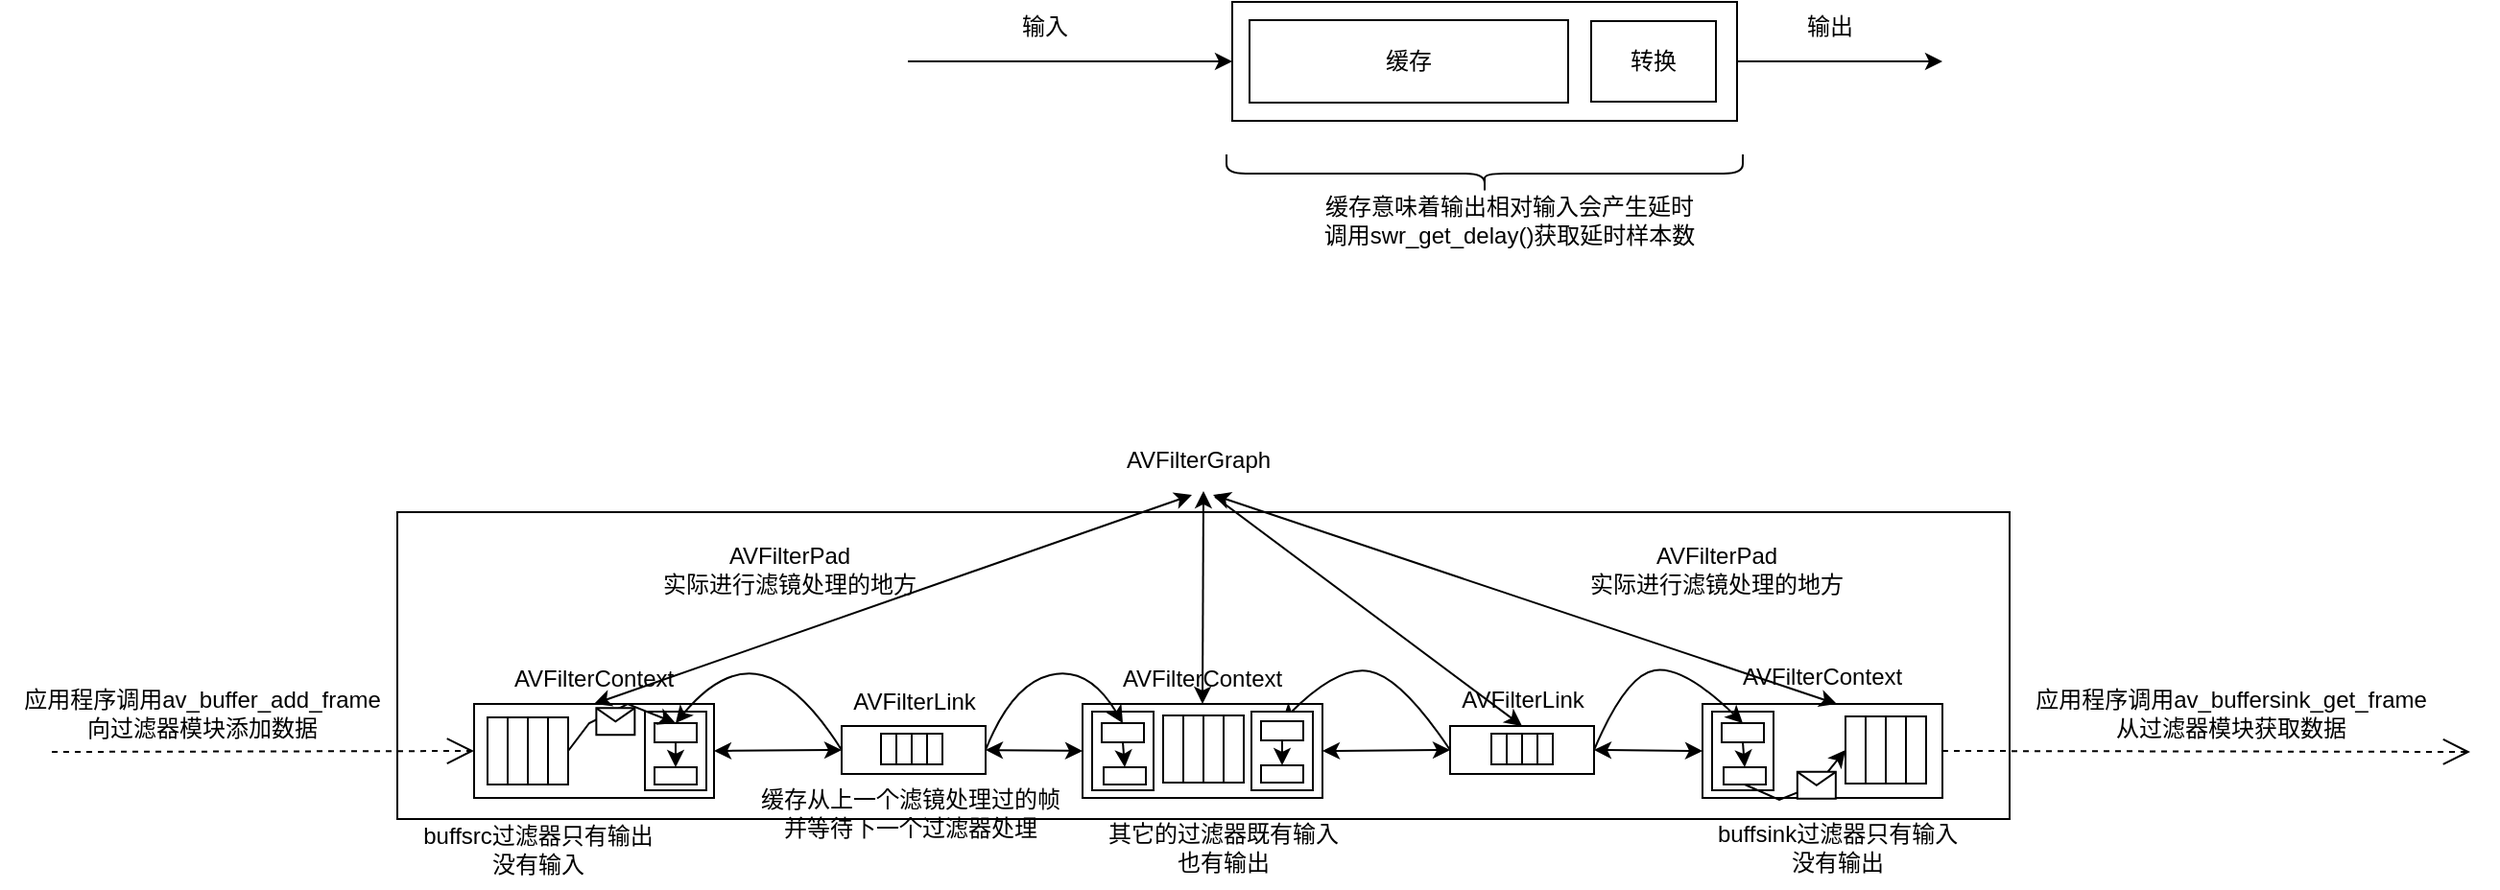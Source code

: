 <mxfile version="22.1.17" type="github">
  <diagram name="第 1 页" id="8ad2CBzuucdJZ7vBzMSo">
    <mxGraphModel dx="2027" dy="796" grid="1" gridSize="10" guides="1" tooltips="1" connect="1" arrows="1" fold="1" page="0" pageScale="1" pageWidth="827" pageHeight="1169" math="0" shadow="0">
      <root>
        <mxCell id="0" />
        <mxCell id="1" parent="0" />
        <mxCell id="O_S_b4lOYDDoJKvqsd-D-70" value="" style="rounded=0;whiteSpace=wrap;html=1;" vertex="1" parent="1">
          <mxGeometry x="-480" y="410" width="840" height="160" as="geometry" />
        </mxCell>
        <mxCell id="4ZghMbdApVTYlnWpCv2T-1" value="" style="rounded=0;whiteSpace=wrap;html=1;" parent="1" vertex="1">
          <mxGeometry x="-45" y="144" width="263" height="62" as="geometry" />
        </mxCell>
        <mxCell id="4ZghMbdApVTYlnWpCv2T-2" value="" style="endArrow=classic;html=1;rounded=0;exitX=1;exitY=0.5;exitDx=0;exitDy=0;" parent="1" source="4ZghMbdApVTYlnWpCv2T-1" edge="1">
          <mxGeometry width="50" height="50" relative="1" as="geometry">
            <mxPoint x="125" y="311" as="sourcePoint" />
            <mxPoint x="325" y="175" as="targetPoint" />
          </mxGeometry>
        </mxCell>
        <mxCell id="4ZghMbdApVTYlnWpCv2T-3" value="" style="endArrow=classic;html=1;rounded=0;entryX=0;entryY=0.5;entryDx=0;entryDy=0;" parent="1" target="4ZghMbdApVTYlnWpCv2T-1" edge="1">
          <mxGeometry width="50" height="50" relative="1" as="geometry">
            <mxPoint x="-214" y="175" as="sourcePoint" />
            <mxPoint x="-158" y="117" as="targetPoint" />
          </mxGeometry>
        </mxCell>
        <mxCell id="4ZghMbdApVTYlnWpCv2T-4" value="输入" style="text;html=1;align=center;verticalAlign=middle;resizable=0;points=[];autosize=1;strokeColor=none;fillColor=none;" parent="1" vertex="1">
          <mxGeometry x="-164" y="144" width="42" height="26" as="geometry" />
        </mxCell>
        <mxCell id="4ZghMbdApVTYlnWpCv2T-5" value="输出" style="text;html=1;align=center;verticalAlign=middle;resizable=0;points=[];autosize=1;strokeColor=none;fillColor=none;" parent="1" vertex="1">
          <mxGeometry x="245" y="144" width="42" height="26" as="geometry" />
        </mxCell>
        <mxCell id="4ZghMbdApVTYlnWpCv2T-6" value="缓存" style="rounded=0;whiteSpace=wrap;html=1;" parent="1" vertex="1">
          <mxGeometry x="-36" y="153.5" width="166" height="43" as="geometry" />
        </mxCell>
        <mxCell id="4ZghMbdApVTYlnWpCv2T-7" value="" style="shape=curlyBracket;whiteSpace=wrap;html=1;rounded=1;labelPosition=left;verticalLabelPosition=middle;align=right;verticalAlign=middle;size=0.5;rotation=-90;" parent="1" vertex="1">
          <mxGeometry x="76.5" y="99" width="20" height="269" as="geometry" />
        </mxCell>
        <mxCell id="4ZghMbdApVTYlnWpCv2T-8" value="缓存意味着输出相对输入会产生延时&lt;br&gt;调用swr_get_delay()获取延时样本数" style="text;html=1;align=center;verticalAlign=middle;resizable=0;points=[];autosize=1;strokeColor=none;fillColor=none;" parent="1" vertex="1">
          <mxGeometry x="-7" y="237.5" width="211" height="41" as="geometry" />
        </mxCell>
        <mxCell id="4ZghMbdApVTYlnWpCv2T-9" value="转换" style="rounded=0;whiteSpace=wrap;html=1;" parent="1" vertex="1">
          <mxGeometry x="142" y="154" width="65" height="42" as="geometry" />
        </mxCell>
        <mxCell id="O_S_b4lOYDDoJKvqsd-D-1" value="" style="rounded=0;whiteSpace=wrap;html=1;" vertex="1" parent="1">
          <mxGeometry x="-440" y="510" width="125" height="49" as="geometry" />
        </mxCell>
        <mxCell id="O_S_b4lOYDDoJKvqsd-D-2" value="AVFilterContext" style="text;html=1;align=center;verticalAlign=middle;resizable=0;points=[];autosize=1;strokeColor=none;fillColor=none;" vertex="1" parent="1">
          <mxGeometry x="-429" y="484" width="101" height="26" as="geometry" />
        </mxCell>
        <mxCell id="O_S_b4lOYDDoJKvqsd-D-4" value="" style="rounded=0;whiteSpace=wrap;html=1;" vertex="1" parent="1">
          <mxGeometry x="-433" y="517" width="42" height="35" as="geometry" />
        </mxCell>
        <mxCell id="O_S_b4lOYDDoJKvqsd-D-5" value="" style="endArrow=none;html=1;rounded=0;entryX=0.5;entryY=0;entryDx=0;entryDy=0;exitX=0.5;exitY=1;exitDx=0;exitDy=0;" edge="1" parent="1" source="O_S_b4lOYDDoJKvqsd-D-4" target="O_S_b4lOYDDoJKvqsd-D-4">
          <mxGeometry width="50" height="50" relative="1" as="geometry">
            <mxPoint x="-666" y="783" as="sourcePoint" />
            <mxPoint x="-616" y="733" as="targetPoint" />
          </mxGeometry>
        </mxCell>
        <mxCell id="O_S_b4lOYDDoJKvqsd-D-6" value="" style="endArrow=none;html=1;rounded=0;entryX=0.75;entryY=0;entryDx=0;entryDy=0;exitX=0.75;exitY=1;exitDx=0;exitDy=0;" edge="1" parent="1" source="O_S_b4lOYDDoJKvqsd-D-4" target="O_S_b4lOYDDoJKvqsd-D-4">
          <mxGeometry width="50" height="50" relative="1" as="geometry">
            <mxPoint x="-412" y="739" as="sourcePoint" />
            <mxPoint x="-362" y="689" as="targetPoint" />
          </mxGeometry>
        </mxCell>
        <mxCell id="O_S_b4lOYDDoJKvqsd-D-7" value="" style="endArrow=none;html=1;rounded=0;entryX=0.25;entryY=0;entryDx=0;entryDy=0;exitX=0.25;exitY=1;exitDx=0;exitDy=0;" edge="1" parent="1" source="O_S_b4lOYDDoJKvqsd-D-4" target="O_S_b4lOYDDoJKvqsd-D-4">
          <mxGeometry width="50" height="50" relative="1" as="geometry">
            <mxPoint x="-571" y="797" as="sourcePoint" />
            <mxPoint x="-521" y="747" as="targetPoint" />
          </mxGeometry>
        </mxCell>
        <mxCell id="O_S_b4lOYDDoJKvqsd-D-8" value="" style="rounded=0;whiteSpace=wrap;html=1;" vertex="1" parent="1">
          <mxGeometry x="-351" y="514" width="32" height="41" as="geometry" />
        </mxCell>
        <mxCell id="O_S_b4lOYDDoJKvqsd-D-10" value="" style="rounded=0;whiteSpace=wrap;html=1;" vertex="1" parent="1">
          <mxGeometry x="-346" y="520" width="22" height="10" as="geometry" />
        </mxCell>
        <mxCell id="O_S_b4lOYDDoJKvqsd-D-11" value="" style="rounded=0;whiteSpace=wrap;html=1;" vertex="1" parent="1">
          <mxGeometry x="-346" y="543" width="22" height="9" as="geometry" />
        </mxCell>
        <mxCell id="O_S_b4lOYDDoJKvqsd-D-12" value="" style="endArrow=classic;html=1;rounded=0;exitX=0.5;exitY=1;exitDx=0;exitDy=0;entryX=0.5;entryY=0;entryDx=0;entryDy=0;" edge="1" parent="1" source="O_S_b4lOYDDoJKvqsd-D-10" target="O_S_b4lOYDDoJKvqsd-D-11">
          <mxGeometry width="50" height="50" relative="1" as="geometry">
            <mxPoint x="-301" y="627" as="sourcePoint" />
            <mxPoint x="-251" y="577" as="targetPoint" />
          </mxGeometry>
        </mxCell>
        <mxCell id="O_S_b4lOYDDoJKvqsd-D-14" value="" style="endArrow=classic;startArrow=classic;html=1;rounded=0;exitX=1;exitY=0.5;exitDx=0;exitDy=0;entryX=0;entryY=0.5;entryDx=0;entryDy=0;" edge="1" parent="1" source="O_S_b4lOYDDoJKvqsd-D-1" target="O_S_b4lOYDDoJKvqsd-D-15">
          <mxGeometry width="50" height="50" relative="1" as="geometry">
            <mxPoint x="-262" y="567" as="sourcePoint" />
            <mxPoint x="-272" y="535" as="targetPoint" />
          </mxGeometry>
        </mxCell>
        <mxCell id="O_S_b4lOYDDoJKvqsd-D-15" value="" style="rounded=0;whiteSpace=wrap;html=1;" vertex="1" parent="1">
          <mxGeometry x="-248.5" y="521.5" width="75" height="25" as="geometry" />
        </mxCell>
        <mxCell id="O_S_b4lOYDDoJKvqsd-D-16" value="" style="rounded=0;whiteSpace=wrap;html=1;" vertex="1" parent="1">
          <mxGeometry x="-228" y="525.5" width="32" height="16" as="geometry" />
        </mxCell>
        <mxCell id="O_S_b4lOYDDoJKvqsd-D-17" value="" style="endArrow=none;html=1;rounded=0;entryX=0.75;entryY=0;entryDx=0;entryDy=0;exitX=0.75;exitY=1;exitDx=0;exitDy=0;" edge="1" parent="1" source="O_S_b4lOYDDoJKvqsd-D-16" target="O_S_b4lOYDDoJKvqsd-D-16">
          <mxGeometry width="50" height="50" relative="1" as="geometry">
            <mxPoint x="-335.5" y="684.5" as="sourcePoint" />
            <mxPoint x="-285.5" y="634.5" as="targetPoint" />
          </mxGeometry>
        </mxCell>
        <mxCell id="O_S_b4lOYDDoJKvqsd-D-18" value="" style="endArrow=none;html=1;rounded=0;entryX=0.5;entryY=0;entryDx=0;entryDy=0;exitX=0.5;exitY=1;exitDx=0;exitDy=0;" edge="1" parent="1" source="O_S_b4lOYDDoJKvqsd-D-16" target="O_S_b4lOYDDoJKvqsd-D-16">
          <mxGeometry width="50" height="50" relative="1" as="geometry">
            <mxPoint x="-519.5" y="760.5" as="sourcePoint" />
            <mxPoint x="-469.5" y="710.5" as="targetPoint" />
          </mxGeometry>
        </mxCell>
        <mxCell id="O_S_b4lOYDDoJKvqsd-D-19" value="" style="endArrow=none;html=1;rounded=0;entryX=0.25;entryY=0;entryDx=0;entryDy=0;exitX=0.25;exitY=1;exitDx=0;exitDy=0;" edge="1" parent="1" source="O_S_b4lOYDDoJKvqsd-D-16" target="O_S_b4lOYDDoJKvqsd-D-16">
          <mxGeometry width="50" height="50" relative="1" as="geometry">
            <mxPoint x="-424.5" y="682.5" as="sourcePoint" />
            <mxPoint x="-374.5" y="632.5" as="targetPoint" />
          </mxGeometry>
        </mxCell>
        <mxCell id="O_S_b4lOYDDoJKvqsd-D-20" value="AVFilterLink" style="text;html=1;align=center;verticalAlign=middle;resizable=0;points=[];autosize=1;strokeColor=none;fillColor=none;" vertex="1" parent="1">
          <mxGeometry x="-252" y="495.5" width="82" height="26" as="geometry" />
        </mxCell>
        <mxCell id="O_S_b4lOYDDoJKvqsd-D-21" value="" style="rounded=0;whiteSpace=wrap;html=1;" vertex="1" parent="1">
          <mxGeometry x="-123" y="510" width="125" height="49" as="geometry" />
        </mxCell>
        <mxCell id="O_S_b4lOYDDoJKvqsd-D-22" value="AVFilterContext" style="text;html=1;align=center;verticalAlign=middle;resizable=0;points=[];autosize=1;strokeColor=none;fillColor=none;" vertex="1" parent="1">
          <mxGeometry x="-112" y="484" width="101" height="26" as="geometry" />
        </mxCell>
        <mxCell id="O_S_b4lOYDDoJKvqsd-D-23" value="" style="rounded=0;whiteSpace=wrap;html=1;" vertex="1" parent="1">
          <mxGeometry x="-81" y="516" width="42" height="35" as="geometry" />
        </mxCell>
        <mxCell id="O_S_b4lOYDDoJKvqsd-D-24" value="" style="endArrow=none;html=1;rounded=0;entryX=0.5;entryY=0;entryDx=0;entryDy=0;exitX=0.5;exitY=1;exitDx=0;exitDy=0;" edge="1" source="O_S_b4lOYDDoJKvqsd-D-23" target="O_S_b4lOYDDoJKvqsd-D-23" parent="1">
          <mxGeometry width="50" height="50" relative="1" as="geometry">
            <mxPoint x="-475.5" y="778" as="sourcePoint" />
            <mxPoint x="-425.5" y="728" as="targetPoint" />
          </mxGeometry>
        </mxCell>
        <mxCell id="O_S_b4lOYDDoJKvqsd-D-25" value="" style="endArrow=none;html=1;rounded=0;entryX=0.75;entryY=0;entryDx=0;entryDy=0;exitX=0.75;exitY=1;exitDx=0;exitDy=0;" edge="1" source="O_S_b4lOYDDoJKvqsd-D-23" target="O_S_b4lOYDDoJKvqsd-D-23" parent="1">
          <mxGeometry width="50" height="50" relative="1" as="geometry">
            <mxPoint x="-221.5" y="734" as="sourcePoint" />
            <mxPoint x="-171.5" y="684" as="targetPoint" />
          </mxGeometry>
        </mxCell>
        <mxCell id="O_S_b4lOYDDoJKvqsd-D-26" value="" style="endArrow=none;html=1;rounded=0;entryX=0.25;entryY=0;entryDx=0;entryDy=0;exitX=0.25;exitY=1;exitDx=0;exitDy=0;" edge="1" source="O_S_b4lOYDDoJKvqsd-D-23" target="O_S_b4lOYDDoJKvqsd-D-23" parent="1">
          <mxGeometry width="50" height="50" relative="1" as="geometry">
            <mxPoint x="-380.5" y="792" as="sourcePoint" />
            <mxPoint x="-330.5" y="742" as="targetPoint" />
          </mxGeometry>
        </mxCell>
        <mxCell id="O_S_b4lOYDDoJKvqsd-D-27" value="" style="rounded=0;whiteSpace=wrap;html=1;" vertex="1" parent="1">
          <mxGeometry x="-118" y="514" width="32" height="41" as="geometry" />
        </mxCell>
        <mxCell id="O_S_b4lOYDDoJKvqsd-D-28" value="" style="rounded=0;whiteSpace=wrap;html=1;" vertex="1" parent="1">
          <mxGeometry x="-113" y="520" width="22" height="10" as="geometry" />
        </mxCell>
        <mxCell id="O_S_b4lOYDDoJKvqsd-D-29" value="" style="rounded=0;whiteSpace=wrap;html=1;" vertex="1" parent="1">
          <mxGeometry x="-112" y="543" width="22" height="9" as="geometry" />
        </mxCell>
        <mxCell id="O_S_b4lOYDDoJKvqsd-D-30" value="" style="endArrow=classic;html=1;rounded=0;entryX=0.5;entryY=0;entryDx=0;entryDy=0;exitX=0.5;exitY=1;exitDx=0;exitDy=0;" edge="1" source="O_S_b4lOYDDoJKvqsd-D-28" target="O_S_b4lOYDDoJKvqsd-D-29" parent="1">
          <mxGeometry width="50" height="50" relative="1" as="geometry">
            <mxPoint x="-76" y="547" as="sourcePoint" />
            <mxPoint x="-12" y="577" as="targetPoint" />
          </mxGeometry>
        </mxCell>
        <mxCell id="O_S_b4lOYDDoJKvqsd-D-31" value="" style="endArrow=classic;startArrow=classic;html=1;rounded=0;entryX=0;entryY=0.5;entryDx=0;entryDy=0;exitX=1;exitY=0.5;exitDx=0;exitDy=0;" edge="1" parent="1" source="O_S_b4lOYDDoJKvqsd-D-15" target="O_S_b4lOYDDoJKvqsd-D-21">
          <mxGeometry width="50" height="50" relative="1" as="geometry">
            <mxPoint x="-202" y="640" as="sourcePoint" />
            <mxPoint x="-152" y="590" as="targetPoint" />
          </mxGeometry>
        </mxCell>
        <mxCell id="O_S_b4lOYDDoJKvqsd-D-34" value="AVFilterPad&lt;br style=&quot;border-color: var(--border-color);&quot;&gt;实际进行滤镜处理的地方" style="text;html=1;align=center;verticalAlign=middle;resizable=0;points=[];autosize=1;strokeColor=none;fillColor=none;" vertex="1" parent="1">
          <mxGeometry x="-356" y="420" width="160" height="40" as="geometry" />
        </mxCell>
        <mxCell id="O_S_b4lOYDDoJKvqsd-D-39" value="" style="rounded=0;whiteSpace=wrap;html=1;" vertex="1" parent="1">
          <mxGeometry x="68.5" y="521.5" width="75" height="25" as="geometry" />
        </mxCell>
        <mxCell id="O_S_b4lOYDDoJKvqsd-D-40" value="" style="rounded=0;whiteSpace=wrap;html=1;" vertex="1" parent="1">
          <mxGeometry x="90" y="525.5" width="32" height="16" as="geometry" />
        </mxCell>
        <mxCell id="O_S_b4lOYDDoJKvqsd-D-41" value="" style="endArrow=none;html=1;rounded=0;entryX=0.75;entryY=0;entryDx=0;entryDy=0;exitX=0.75;exitY=1;exitDx=0;exitDy=0;" edge="1" source="O_S_b4lOYDDoJKvqsd-D-40" target="O_S_b4lOYDDoJKvqsd-D-40" parent="1">
          <mxGeometry width="50" height="50" relative="1" as="geometry">
            <mxPoint x="-18.5" y="684.5" as="sourcePoint" />
            <mxPoint x="31.5" y="634.5" as="targetPoint" />
          </mxGeometry>
        </mxCell>
        <mxCell id="O_S_b4lOYDDoJKvqsd-D-42" value="" style="endArrow=none;html=1;rounded=0;entryX=0.5;entryY=0;entryDx=0;entryDy=0;exitX=0.5;exitY=1;exitDx=0;exitDy=0;" edge="1" source="O_S_b4lOYDDoJKvqsd-D-40" target="O_S_b4lOYDDoJKvqsd-D-40" parent="1">
          <mxGeometry width="50" height="50" relative="1" as="geometry">
            <mxPoint x="-202.5" y="760.5" as="sourcePoint" />
            <mxPoint x="-152.5" y="710.5" as="targetPoint" />
          </mxGeometry>
        </mxCell>
        <mxCell id="O_S_b4lOYDDoJKvqsd-D-43" value="" style="endArrow=none;html=1;rounded=0;entryX=0.25;entryY=0;entryDx=0;entryDy=0;exitX=0.25;exitY=1;exitDx=0;exitDy=0;" edge="1" source="O_S_b4lOYDDoJKvqsd-D-40" target="O_S_b4lOYDDoJKvqsd-D-40" parent="1">
          <mxGeometry width="50" height="50" relative="1" as="geometry">
            <mxPoint x="-107.5" y="682.5" as="sourcePoint" />
            <mxPoint x="-57.5" y="632.5" as="targetPoint" />
          </mxGeometry>
        </mxCell>
        <mxCell id="O_S_b4lOYDDoJKvqsd-D-44" value="AVFilterLink" style="text;html=1;align=center;verticalAlign=middle;resizable=0;points=[];autosize=1;strokeColor=none;fillColor=none;" vertex="1" parent="1">
          <mxGeometry x="65" y="494.5" width="82" height="26" as="geometry" />
        </mxCell>
        <mxCell id="O_S_b4lOYDDoJKvqsd-D-45" value="" style="endArrow=classic;startArrow=classic;html=1;rounded=0;entryX=0;entryY=0.5;entryDx=0;entryDy=0;exitX=1;exitY=0.5;exitDx=0;exitDy=0;" edge="1" source="O_S_b4lOYDDoJKvqsd-D-39" parent="1" target="O_S_b4lOYDDoJKvqsd-D-48">
          <mxGeometry width="50" height="50" relative="1" as="geometry">
            <mxPoint x="115" y="640" as="sourcePoint" />
            <mxPoint x="194" y="535" as="targetPoint" />
          </mxGeometry>
        </mxCell>
        <mxCell id="O_S_b4lOYDDoJKvqsd-D-46" value="" style="endArrow=classic;startArrow=classic;html=1;rounded=0;exitX=1;exitY=0.5;exitDx=0;exitDy=0;entryX=0;entryY=0.5;entryDx=0;entryDy=0;" edge="1" target="O_S_b4lOYDDoJKvqsd-D-39" parent="1" source="O_S_b4lOYDDoJKvqsd-D-21">
          <mxGeometry width="50" height="50" relative="1" as="geometry">
            <mxPoint x="2" y="535" as="sourcePoint" />
            <mxPoint x="45" y="535" as="targetPoint" />
          </mxGeometry>
        </mxCell>
        <mxCell id="O_S_b4lOYDDoJKvqsd-D-48" value="" style="rounded=0;whiteSpace=wrap;html=1;" vertex="1" parent="1">
          <mxGeometry x="200" y="510" width="125" height="49" as="geometry" />
        </mxCell>
        <mxCell id="O_S_b4lOYDDoJKvqsd-D-49" value="AVFilterContext" style="text;html=1;align=center;verticalAlign=middle;resizable=0;points=[];autosize=1;strokeColor=none;fillColor=none;" vertex="1" parent="1">
          <mxGeometry x="211" y="483" width="101" height="26" as="geometry" />
        </mxCell>
        <mxCell id="O_S_b4lOYDDoJKvqsd-D-50" value="" style="rounded=0;whiteSpace=wrap;html=1;" vertex="1" parent="1">
          <mxGeometry x="274.5" y="516.5" width="42" height="35" as="geometry" />
        </mxCell>
        <mxCell id="O_S_b4lOYDDoJKvqsd-D-51" value="" style="endArrow=none;html=1;rounded=0;entryX=0.5;entryY=0;entryDx=0;entryDy=0;exitX=0.5;exitY=1;exitDx=0;exitDy=0;" edge="1" parent="1" source="O_S_b4lOYDDoJKvqsd-D-50" target="O_S_b4lOYDDoJKvqsd-D-50">
          <mxGeometry width="50" height="50" relative="1" as="geometry">
            <mxPoint x="-152.5" y="778" as="sourcePoint" />
            <mxPoint x="-102.5" y="728" as="targetPoint" />
          </mxGeometry>
        </mxCell>
        <mxCell id="O_S_b4lOYDDoJKvqsd-D-52" value="" style="endArrow=none;html=1;rounded=0;entryX=0.75;entryY=0;entryDx=0;entryDy=0;exitX=0.75;exitY=1;exitDx=0;exitDy=0;" edge="1" parent="1" source="O_S_b4lOYDDoJKvqsd-D-50" target="O_S_b4lOYDDoJKvqsd-D-50">
          <mxGeometry width="50" height="50" relative="1" as="geometry">
            <mxPoint x="101.5" y="734" as="sourcePoint" />
            <mxPoint x="151.5" y="684" as="targetPoint" />
          </mxGeometry>
        </mxCell>
        <mxCell id="O_S_b4lOYDDoJKvqsd-D-53" value="" style="endArrow=none;html=1;rounded=0;entryX=0.25;entryY=0;entryDx=0;entryDy=0;exitX=0.25;exitY=1;exitDx=0;exitDy=0;" edge="1" parent="1" source="O_S_b4lOYDDoJKvqsd-D-50" target="O_S_b4lOYDDoJKvqsd-D-50">
          <mxGeometry width="50" height="50" relative="1" as="geometry">
            <mxPoint x="-57.5" y="792" as="sourcePoint" />
            <mxPoint x="-7.5" y="742" as="targetPoint" />
          </mxGeometry>
        </mxCell>
        <mxCell id="O_S_b4lOYDDoJKvqsd-D-54" value="" style="rounded=0;whiteSpace=wrap;html=1;" vertex="1" parent="1">
          <mxGeometry x="205" y="514" width="32" height="41" as="geometry" />
        </mxCell>
        <mxCell id="O_S_b4lOYDDoJKvqsd-D-55" value="" style="rounded=0;whiteSpace=wrap;html=1;" vertex="1" parent="1">
          <mxGeometry x="210" y="520" width="22" height="10" as="geometry" />
        </mxCell>
        <mxCell id="O_S_b4lOYDDoJKvqsd-D-56" value="" style="rounded=0;whiteSpace=wrap;html=1;" vertex="1" parent="1">
          <mxGeometry x="211" y="543" width="22" height="9" as="geometry" />
        </mxCell>
        <mxCell id="O_S_b4lOYDDoJKvqsd-D-57" value="" style="endArrow=classic;html=1;rounded=0;entryX=0.5;entryY=0;entryDx=0;entryDy=0;exitX=0.5;exitY=1;exitDx=0;exitDy=0;" edge="1" parent="1" source="O_S_b4lOYDDoJKvqsd-D-55" target="O_S_b4lOYDDoJKvqsd-D-56">
          <mxGeometry width="50" height="50" relative="1" as="geometry">
            <mxPoint x="247" y="547" as="sourcePoint" />
            <mxPoint x="311" y="577" as="targetPoint" />
          </mxGeometry>
        </mxCell>
        <mxCell id="O_S_b4lOYDDoJKvqsd-D-58" value="AVFilterPad&lt;br&gt;实际进行滤镜处理的地方" style="text;html=1;align=center;verticalAlign=middle;resizable=0;points=[];autosize=1;strokeColor=none;fillColor=none;" vertex="1" parent="1">
          <mxGeometry x="127" y="420" width="160" height="40" as="geometry" />
        </mxCell>
        <mxCell id="O_S_b4lOYDDoJKvqsd-D-59" value="缓存从上一个滤镜处理过的帧&lt;br&gt;并等待下一个过滤器处理" style="text;html=1;align=center;verticalAlign=middle;resizable=0;points=[];autosize=1;strokeColor=none;fillColor=none;" vertex="1" parent="1">
          <mxGeometry x="-303" y="546.5" width="180" height="40" as="geometry" />
        </mxCell>
        <mxCell id="O_S_b4lOYDDoJKvqsd-D-60" value="" style="curved=1;endArrow=classic;html=1;rounded=0;exitX=0;exitY=0.5;exitDx=0;exitDy=0;entryX=0.5;entryY=0;entryDx=0;entryDy=0;entryPerimeter=0;" edge="1" parent="1" source="O_S_b4lOYDDoJKvqsd-D-15" target="O_S_b4lOYDDoJKvqsd-D-10">
          <mxGeometry width="50" height="50" relative="1" as="geometry">
            <mxPoint x="-340" y="480" as="sourcePoint" />
            <mxPoint x="-390" y="430" as="targetPoint" />
            <Array as="points">
              <mxPoint x="-270" y="500" />
              <mxPoint x="-310" y="490" />
            </Array>
          </mxGeometry>
        </mxCell>
        <mxCell id="O_S_b4lOYDDoJKvqsd-D-61" value="" style="curved=1;endArrow=classic;html=1;rounded=0;exitX=1;exitY=0.5;exitDx=0;exitDy=0;entryX=0.5;entryY=0;entryDx=0;entryDy=0;" edge="1" parent="1" source="O_S_b4lOYDDoJKvqsd-D-15" target="O_S_b4lOYDDoJKvqsd-D-28">
          <mxGeometry width="50" height="50" relative="1" as="geometry">
            <mxPoint x="-163" y="534" as="sourcePoint" />
            <mxPoint x="-27" y="510" as="targetPoint" />
            <Array as="points">
              <mxPoint x="-160" y="500" />
              <mxPoint x="-120" y="490" />
            </Array>
          </mxGeometry>
        </mxCell>
        <mxCell id="O_S_b4lOYDDoJKvqsd-D-62" value="" style="curved=1;endArrow=classic;html=1;rounded=0;exitX=0;exitY=0.5;exitDx=0;exitDy=0;entryX=0.5;entryY=0;entryDx=0;entryDy=0;" edge="1" parent="1" source="O_S_b4lOYDDoJKvqsd-D-39" target="O_S_b4lOYDDoJKvqsd-D-66">
          <mxGeometry width="50" height="50" relative="1" as="geometry">
            <mxPoint x="65" y="530" as="sourcePoint" />
            <mxPoint x="-22" y="510" as="targetPoint" />
            <Array as="points">
              <mxPoint x="43" y="496" />
              <mxPoint x="10" y="490" />
            </Array>
          </mxGeometry>
        </mxCell>
        <mxCell id="O_S_b4lOYDDoJKvqsd-D-65" value="" style="rounded=0;whiteSpace=wrap;html=1;" vertex="1" parent="1">
          <mxGeometry x="-35" y="514" width="32" height="41" as="geometry" />
        </mxCell>
        <mxCell id="O_S_b4lOYDDoJKvqsd-D-66" value="" style="rounded=0;whiteSpace=wrap;html=1;" vertex="1" parent="1">
          <mxGeometry x="-30" y="519" width="22" height="10" as="geometry" />
        </mxCell>
        <mxCell id="O_S_b4lOYDDoJKvqsd-D-67" value="" style="rounded=0;whiteSpace=wrap;html=1;" vertex="1" parent="1">
          <mxGeometry x="-30" y="542" width="22" height="9" as="geometry" />
        </mxCell>
        <mxCell id="O_S_b4lOYDDoJKvqsd-D-68" value="" style="endArrow=classic;html=1;rounded=0;entryX=0.5;entryY=0;entryDx=0;entryDy=0;exitX=0.5;exitY=1;exitDx=0;exitDy=0;" edge="1" parent="1" source="O_S_b4lOYDDoJKvqsd-D-66" target="O_S_b4lOYDDoJKvqsd-D-67">
          <mxGeometry width="50" height="50" relative="1" as="geometry">
            <mxPoint x="6" y="546" as="sourcePoint" />
            <mxPoint x="70" y="576" as="targetPoint" />
          </mxGeometry>
        </mxCell>
        <mxCell id="O_S_b4lOYDDoJKvqsd-D-69" value="" style="curved=1;endArrow=classic;html=1;rounded=0;exitX=1;exitY=0.5;exitDx=0;exitDy=0;entryX=0.5;entryY=0;entryDx=0;entryDy=0;" edge="1" parent="1" source="O_S_b4lOYDDoJKvqsd-D-39" target="O_S_b4lOYDDoJKvqsd-D-55">
          <mxGeometry width="50" height="50" relative="1" as="geometry">
            <mxPoint x="147" y="529" as="sourcePoint" />
            <mxPoint x="218" y="515" as="targetPoint" />
            <Array as="points">
              <mxPoint x="160" y="495" />
              <mxPoint x="190" y="490" />
            </Array>
          </mxGeometry>
        </mxCell>
        <mxCell id="O_S_b4lOYDDoJKvqsd-D-71" value="AVFilterGraph" style="text;html=1;align=center;verticalAlign=middle;resizable=0;points=[];autosize=1;strokeColor=none;fillColor=none;" vertex="1" parent="1">
          <mxGeometry x="-113" y="368" width="100" height="30" as="geometry" />
        </mxCell>
        <mxCell id="O_S_b4lOYDDoJKvqsd-D-72" value="" style="endArrow=open;endSize=12;dashed=1;html=1;rounded=0;exitX=1;exitY=0.5;exitDx=0;exitDy=0;" edge="1" parent="1" source="O_S_b4lOYDDoJKvqsd-D-48">
          <mxGeometry width="160" relative="1" as="geometry">
            <mxPoint x="400" y="530" as="sourcePoint" />
            <mxPoint x="600" y="535" as="targetPoint" />
          </mxGeometry>
        </mxCell>
        <mxCell id="O_S_b4lOYDDoJKvqsd-D-73" value="" style="endArrow=open;endSize=12;dashed=1;html=1;rounded=0;entryX=0;entryY=0.5;entryDx=0;entryDy=0;" edge="1" parent="1" target="O_S_b4lOYDDoJKvqsd-D-1">
          <mxGeometry width="160" relative="1" as="geometry">
            <mxPoint x="-660" y="535" as="sourcePoint" />
            <mxPoint x="-500" y="530" as="targetPoint" />
          </mxGeometry>
        </mxCell>
        <mxCell id="O_S_b4lOYDDoJKvqsd-D-74" value="应用程序调用av_buffer_add_frame&lt;br&gt;向过滤器模块添加数据" style="text;html=1;align=center;verticalAlign=middle;resizable=0;points=[];autosize=1;strokeColor=none;fillColor=none;" vertex="1" parent="1">
          <mxGeometry x="-687" y="494.5" width="210" height="40" as="geometry" />
        </mxCell>
        <mxCell id="O_S_b4lOYDDoJKvqsd-D-75" value="应用程序调用av_buffersink_get_frame&lt;br&gt;从过滤器模块获取数据" style="text;html=1;align=center;verticalAlign=middle;resizable=0;points=[];autosize=1;strokeColor=none;fillColor=none;" vertex="1" parent="1">
          <mxGeometry x="360" y="494.5" width="230" height="40" as="geometry" />
        </mxCell>
        <mxCell id="O_S_b4lOYDDoJKvqsd-D-79" value="" style="endArrow=classic;startArrow=classic;html=1;rounded=0;entryX=0.47;entryY=1.1;entryDx=0;entryDy=0;entryPerimeter=0;exitX=0.5;exitY=0;exitDx=0;exitDy=0;" edge="1" parent="1" source="O_S_b4lOYDDoJKvqsd-D-1" target="O_S_b4lOYDDoJKvqsd-D-71">
          <mxGeometry width="50" height="50" relative="1" as="geometry">
            <mxPoint x="-260" y="680" as="sourcePoint" />
            <mxPoint x="-210" y="630" as="targetPoint" />
          </mxGeometry>
        </mxCell>
        <mxCell id="O_S_b4lOYDDoJKvqsd-D-80" value="" style="endArrow=classic;startArrow=classic;html=1;rounded=0;exitX=0.5;exitY=0;exitDx=0;exitDy=0;entryX=0.53;entryY=1.033;entryDx=0;entryDy=0;entryPerimeter=0;" edge="1" parent="1" source="O_S_b4lOYDDoJKvqsd-D-21" target="O_S_b4lOYDDoJKvqsd-D-71">
          <mxGeometry width="50" height="50" relative="1" as="geometry">
            <mxPoint x="-90" y="700" as="sourcePoint" />
            <mxPoint x="-60" y="400" as="targetPoint" />
          </mxGeometry>
        </mxCell>
        <mxCell id="O_S_b4lOYDDoJKvqsd-D-81" value="" style="endArrow=classic;startArrow=classic;html=1;rounded=0;entryX=0.56;entryY=0;entryDx=0;entryDy=0;exitX=0.58;exitY=1.1;exitDx=0;exitDy=0;exitPerimeter=0;entryPerimeter=0;" edge="1" parent="1" source="O_S_b4lOYDDoJKvqsd-D-71" target="O_S_b4lOYDDoJKvqsd-D-48">
          <mxGeometry width="50" height="50" relative="1" as="geometry">
            <mxPoint x="-60" y="400" as="sourcePoint" />
            <mxPoint x="80" y="650" as="targetPoint" />
          </mxGeometry>
        </mxCell>
        <mxCell id="O_S_b4lOYDDoJKvqsd-D-82" value="buffsrc过滤器只有输出&lt;br&gt;没有输入" style="text;html=1;align=center;verticalAlign=middle;resizable=0;points=[];autosize=1;strokeColor=none;fillColor=none;" vertex="1" parent="1">
          <mxGeometry x="-477" y="566" width="140" height="40" as="geometry" />
        </mxCell>
        <mxCell id="O_S_b4lOYDDoJKvqsd-D-83" value="buffsink过滤器只有输入&lt;br&gt;没有输出" style="text;html=1;align=center;verticalAlign=middle;resizable=0;points=[];autosize=1;strokeColor=none;fillColor=none;" vertex="1" parent="1">
          <mxGeometry x="195" y="565" width="150" height="40" as="geometry" />
        </mxCell>
        <mxCell id="O_S_b4lOYDDoJKvqsd-D-84" value="其它的过滤器既有输入&lt;br&gt;也有输出" style="text;html=1;align=center;verticalAlign=middle;resizable=0;points=[];autosize=1;strokeColor=none;fillColor=none;" vertex="1" parent="1">
          <mxGeometry x="-120" y="565" width="140" height="40" as="geometry" />
        </mxCell>
        <mxCell id="O_S_b4lOYDDoJKvqsd-D-86" value="" style="endArrow=classic;html=1;rounded=0;exitX=0.59;exitY=1.133;exitDx=0;exitDy=0;exitPerimeter=0;entryX=0.5;entryY=0;entryDx=0;entryDy=0;" edge="1" parent="1" source="O_S_b4lOYDDoJKvqsd-D-71" target="O_S_b4lOYDDoJKvqsd-D-39">
          <mxGeometry width="50" height="50" relative="1" as="geometry">
            <mxPoint x="10" y="680" as="sourcePoint" />
            <mxPoint x="110" y="650" as="targetPoint" />
          </mxGeometry>
        </mxCell>
        <mxCell id="O_S_b4lOYDDoJKvqsd-D-90" value="" style="endArrow=classic;html=1;rounded=0;exitX=1;exitY=0.5;exitDx=0;exitDy=0;entryX=0.5;entryY=0;entryDx=0;entryDy=0;" edge="1" parent="1" source="O_S_b4lOYDDoJKvqsd-D-4" target="O_S_b4lOYDDoJKvqsd-D-10">
          <mxGeometry relative="1" as="geometry">
            <mxPoint x="-390" y="630" as="sourcePoint" />
            <mxPoint x="-300" y="620" as="targetPoint" />
            <Array as="points">
              <mxPoint x="-380" y="520" />
              <mxPoint x="-360" y="510" />
            </Array>
          </mxGeometry>
        </mxCell>
        <mxCell id="O_S_b4lOYDDoJKvqsd-D-91" value="" style="shape=message;html=1;outlineConnect=0;" vertex="1" parent="O_S_b4lOYDDoJKvqsd-D-90">
          <mxGeometry width="20" height="14" relative="1" as="geometry">
            <mxPoint x="-10" y="-1" as="offset" />
          </mxGeometry>
        </mxCell>
        <mxCell id="O_S_b4lOYDDoJKvqsd-D-99" value="" style="endArrow=classic;html=1;rounded=0;exitX=0.5;exitY=1;exitDx=0;exitDy=0;entryX=0;entryY=0.5;entryDx=0;entryDy=0;" edge="1" parent="1" source="O_S_b4lOYDDoJKvqsd-D-56" target="O_S_b4lOYDDoJKvqsd-D-50">
          <mxGeometry relative="1" as="geometry">
            <mxPoint x="220" y="620" as="sourcePoint" />
            <mxPoint x="320" y="620" as="targetPoint" />
            <Array as="points">
              <mxPoint x="240" y="560" />
              <mxPoint x="260" y="552" />
            </Array>
          </mxGeometry>
        </mxCell>
        <mxCell id="O_S_b4lOYDDoJKvqsd-D-100" value="" style="shape=message;html=1;outlineConnect=0;" vertex="1" parent="O_S_b4lOYDDoJKvqsd-D-99">
          <mxGeometry width="20" height="14" relative="1" as="geometry">
            <mxPoint x="-2" y="-10" as="offset" />
          </mxGeometry>
        </mxCell>
      </root>
    </mxGraphModel>
  </diagram>
</mxfile>
